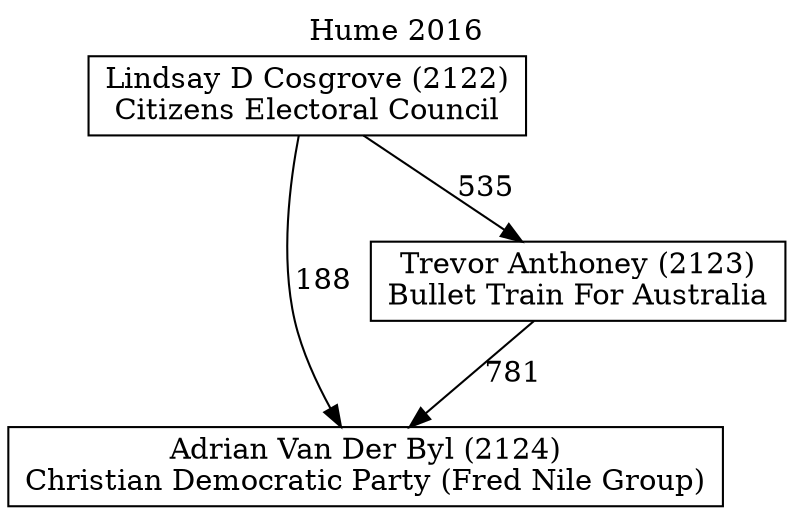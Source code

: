 // House preference flow
digraph "Adrian Van Der Byl (2124)_Hume_2016" {
	graph [label="Hume 2016" labelloc=t mclimit=10]
	node [shape=box]
	"Adrian Van Der Byl (2124)" [label="Adrian Van Der Byl (2124)
Christian Democratic Party (Fred Nile Group)"]
	"Trevor Anthoney (2123)" [label="Trevor Anthoney (2123)
Bullet Train For Australia"]
	"Lindsay D Cosgrove (2122)" [label="Lindsay D Cosgrove (2122)
Citizens Electoral Council"]
	"Trevor Anthoney (2123)" -> "Adrian Van Der Byl (2124)" [label=781]
	"Lindsay D Cosgrove (2122)" -> "Trevor Anthoney (2123)" [label=535]
	"Lindsay D Cosgrove (2122)" -> "Adrian Van Der Byl (2124)" [label=188]
}
